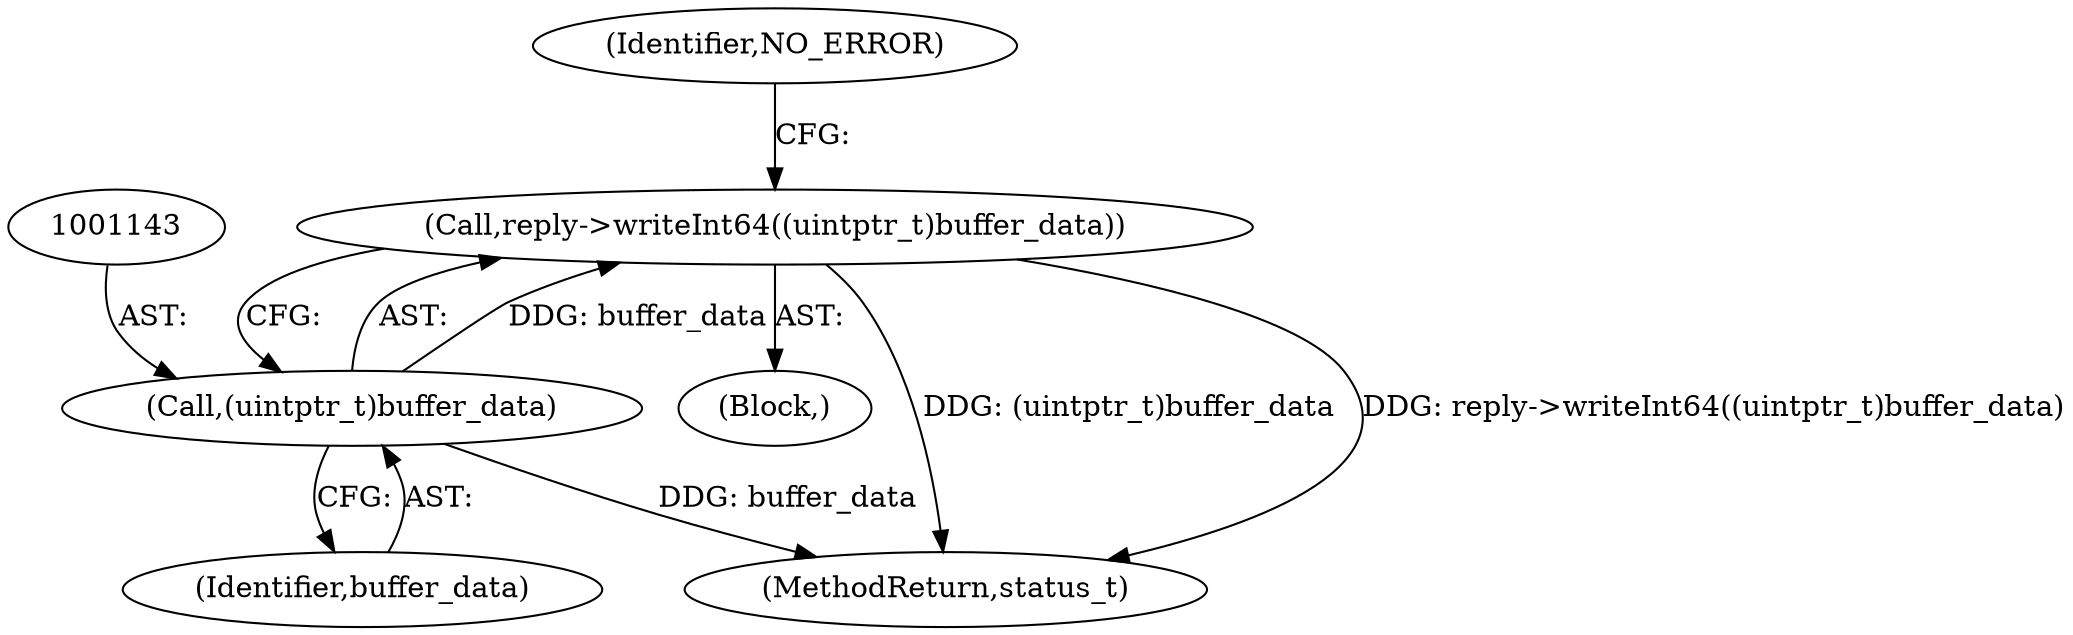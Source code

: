 digraph "0_Android_0bb5ced60304da7f61478ffd359e7ba65d72f181@API" {
"1001141" [label="(Call,reply->writeInt64((uintptr_t)buffer_data))"];
"1001142" [label="(Call,(uintptr_t)buffer_data)"];
"1001144" [label="(Identifier,buffer_data)"];
"1001141" [label="(Call,reply->writeInt64((uintptr_t)buffer_data))"];
"1001136" [label="(Block,)"];
"1001146" [label="(Identifier,NO_ERROR)"];
"1001142" [label="(Call,(uintptr_t)buffer_data)"];
"1001353" [label="(MethodReturn,status_t)"];
"1001141" -> "1001136"  [label="AST: "];
"1001141" -> "1001142"  [label="CFG: "];
"1001142" -> "1001141"  [label="AST: "];
"1001146" -> "1001141"  [label="CFG: "];
"1001141" -> "1001353"  [label="DDG: (uintptr_t)buffer_data"];
"1001141" -> "1001353"  [label="DDG: reply->writeInt64((uintptr_t)buffer_data)"];
"1001142" -> "1001141"  [label="DDG: buffer_data"];
"1001142" -> "1001144"  [label="CFG: "];
"1001143" -> "1001142"  [label="AST: "];
"1001144" -> "1001142"  [label="AST: "];
"1001142" -> "1001353"  [label="DDG: buffer_data"];
}
